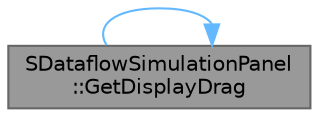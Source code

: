 digraph "SDataflowSimulationPanel::GetDisplayDrag"
{
 // INTERACTIVE_SVG=YES
 // LATEX_PDF_SIZE
  bgcolor="transparent";
  edge [fontname=Helvetica,fontsize=10,labelfontname=Helvetica,labelfontsize=10];
  node [fontname=Helvetica,fontsize=10,shape=box,height=0.2,width=0.4];
  rankdir="LR";
  Node1 [id="Node000001",label="SDataflowSimulationPanel\l::GetDisplayDrag",height=0.2,width=0.4,color="gray40", fillcolor="grey60", style="filled", fontcolor="black",tooltip="Get the display drag."];
  Node1 -> Node1 [id="edge1_Node000001_Node000001",color="steelblue1",style="solid",tooltip=" "];
}
